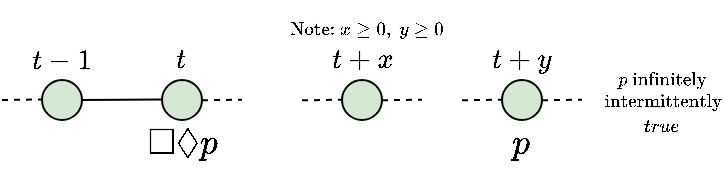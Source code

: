 <mxfile version="20.3.0" type="device"><diagram id="dZjl1eeLihjB7xy47_Lj" name="Page-1"><mxGraphModel dx="437" dy="282" grid="1" gridSize="10" guides="1" tooltips="1" connect="1" arrows="1" fold="1" page="1" pageScale="1" pageWidth="827" pageHeight="1169" math="1" shadow="0"><root><mxCell id="0"/><mxCell id="1" parent="0"/><mxCell id="d7726y0D_LhSxCOMP6od-1" value="" style="endArrow=none;html=1;rounded=0;dashed=1;" edge="1" parent="1"><mxGeometry width="50" height="50" relative="1" as="geometry"><mxPoint x="10" y="50" as="sourcePoint"/><mxPoint x="30" y="49.71" as="targetPoint"/></mxGeometry></mxCell><mxCell id="d7726y0D_LhSxCOMP6od-2" value="" style="ellipse;whiteSpace=wrap;html=1;aspect=fixed;fillColor=#d5e8d4;strokeColor=#000000;strokeWidth=1;" vertex="1" parent="1"><mxGeometry x="30" y="40" width="20" height="20" as="geometry"/></mxCell><mxCell id="d7726y0D_LhSxCOMP6od-3" value="" style="endArrow=none;html=1;rounded=0;" edge="1" parent="1"><mxGeometry width="50" height="50" relative="1" as="geometry"><mxPoint x="50" y="50" as="sourcePoint"/><mxPoint x="90" y="49.71" as="targetPoint"/></mxGeometry></mxCell><mxCell id="d7726y0D_LhSxCOMP6od-4" value="" style="ellipse;whiteSpace=wrap;html=1;aspect=fixed;fillColor=#d5e8d4;strokeColor=#000000;strokeWidth=1;" vertex="1" parent="1"><mxGeometry x="90" y="40" width="20" height="20" as="geometry"/></mxCell><mxCell id="d7726y0D_LhSxCOMP6od-5" value="" style="ellipse;whiteSpace=wrap;html=1;aspect=fixed;fillColor=#d5e8d4;strokeColor=#000000;strokeWidth=1;" vertex="1" parent="1"><mxGeometry x="180" y="40" width="20" height="20" as="geometry"/></mxCell><mxCell id="d7726y0D_LhSxCOMP6od-6" value="$$t$$" style="text;html=1;strokeColor=none;fillColor=none;align=center;verticalAlign=middle;whiteSpace=wrap;rounded=0;" vertex="1" parent="1"><mxGeometry x="85" y="20" width="30" height="20" as="geometry"/></mxCell><mxCell id="d7726y0D_LhSxCOMP6od-7" value="$$t + x$$" style="text;html=1;strokeColor=none;fillColor=none;align=center;verticalAlign=middle;whiteSpace=wrap;rounded=0;" vertex="1" parent="1"><mxGeometry x="175" y="20" width="30" height="20" as="geometry"/></mxCell><mxCell id="d7726y0D_LhSxCOMP6od-8" value="$$t + y$$" style="text;html=1;strokeColor=none;fillColor=none;align=center;verticalAlign=middle;whiteSpace=wrap;rounded=0;" vertex="1" parent="1"><mxGeometry x="255" y="20" width="30" height="20" as="geometry"/></mxCell><mxCell id="d7726y0D_LhSxCOMP6od-10" value="" style="ellipse;whiteSpace=wrap;html=1;aspect=fixed;fillColor=#d5e8d4;strokeColor=#000000;strokeWidth=1;" vertex="1" parent="1"><mxGeometry x="260" y="40" width="20" height="20" as="geometry"/></mxCell><mxCell id="d7726y0D_LhSxCOMP6od-15" value="$$t - 1$$" style="text;html=1;strokeColor=none;fillColor=none;align=center;verticalAlign=middle;whiteSpace=wrap;rounded=0;" vertex="1" parent="1"><mxGeometry x="25" y="20" width="30" height="20" as="geometry"/></mxCell><mxCell id="d7726y0D_LhSxCOMP6od-16" value="$$\Box\Diamond p$$" style="text;html=1;strokeColor=none;fillColor=none;align=center;verticalAlign=middle;whiteSpace=wrap;rounded=0;fontSize=15;" vertex="1" parent="1"><mxGeometry x="85" y="56" width="30" height="30" as="geometry"/></mxCell><mxCell id="d7726y0D_LhSxCOMP6od-17" value="$$p$$" style="text;html=1;strokeColor=none;fillColor=none;align=center;verticalAlign=middle;whiteSpace=wrap;rounded=0;fontSize=15;" vertex="1" parent="1"><mxGeometry x="255" y="56" width="30" height="30" as="geometry"/></mxCell><mxCell id="d7726y0D_LhSxCOMP6od-18" value="" style="endArrow=none;html=1;rounded=0;dashed=1;" edge="1" parent="1"><mxGeometry width="50" height="50" relative="1" as="geometry"><mxPoint x="110" y="50.14" as="sourcePoint"/><mxPoint x="130" y="49.85" as="targetPoint"/></mxGeometry></mxCell><mxCell id="d7726y0D_LhSxCOMP6od-19" value="" style="endArrow=none;html=1;rounded=0;dashed=1;" edge="1" parent="1"><mxGeometry width="50" height="50" relative="1" as="geometry"><mxPoint x="160" y="50.15" as="sourcePoint"/><mxPoint x="180" y="49.86" as="targetPoint"/></mxGeometry></mxCell><mxCell id="d7726y0D_LhSxCOMP6od-20" value="$$\text{Note: }x \geq 0, \ y \geq 0$$" style="text;html=1;strokeColor=none;fillColor=none;align=center;verticalAlign=middle;whiteSpace=wrap;rounded=0;fontSize=8;" vertex="1" parent="1"><mxGeometry x="150" width="85" height="30" as="geometry"/></mxCell><mxCell id="d7726y0D_LhSxCOMP6od-21" value="" style="endArrow=none;html=1;rounded=0;dashed=1;" edge="1" parent="1"><mxGeometry width="50" height="50" relative="1" as="geometry"><mxPoint x="280" y="50.14" as="sourcePoint"/><mxPoint x="300" y="49.85" as="targetPoint"/></mxGeometry></mxCell><mxCell id="d7726y0D_LhSxCOMP6od-22" value="" style="endArrow=none;html=1;rounded=0;dashed=1;" edge="1" parent="1"><mxGeometry width="50" height="50" relative="1" as="geometry"><mxPoint x="200.0" y="50.14" as="sourcePoint"/><mxPoint x="220.0" y="49.85" as="targetPoint"/></mxGeometry></mxCell><mxCell id="d7726y0D_LhSxCOMP6od-23" value="" style="endArrow=none;html=1;rounded=0;dashed=1;" edge="1" parent="1"><mxGeometry width="50" height="50" relative="1" as="geometry"><mxPoint x="240" y="50.14" as="sourcePoint"/><mxPoint x="260" y="49.85" as="targetPoint"/></mxGeometry></mxCell><mxCell id="d7726y0D_LhSxCOMP6od-25" value="$$p \text{ infinitely}$$" style="text;html=1;strokeColor=none;fillColor=none;align=center;verticalAlign=middle;whiteSpace=wrap;rounded=0;fontSize=8;" vertex="1" parent="1"><mxGeometry x="310" y="25" width="60" height="30" as="geometry"/></mxCell><mxCell id="d7726y0D_LhSxCOMP6od-26" value="$$\text{ intermittently}$$" style="text;html=1;strokeColor=none;fillColor=none;align=center;verticalAlign=middle;whiteSpace=wrap;rounded=0;fontSize=8;" vertex="1" parent="1"><mxGeometry x="310" y="36" width="60" height="30" as="geometry"/></mxCell><mxCell id="d7726y0D_LhSxCOMP6od-27" value="$$true$$" style="text;html=1;strokeColor=none;fillColor=none;align=center;verticalAlign=middle;whiteSpace=wrap;rounded=0;fontSize=8;" vertex="1" parent="1"><mxGeometry x="310" y="55" width="60" height="15" as="geometry"/></mxCell></root></mxGraphModel></diagram></mxfile>